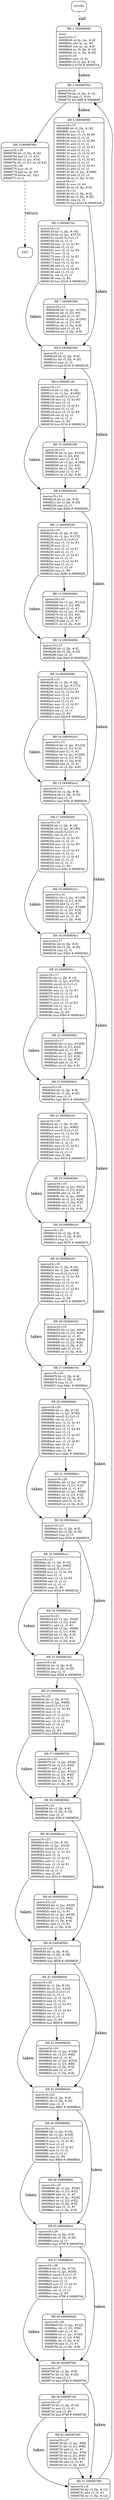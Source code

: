 digraph main{
node [shape=Mrecord, labeljust=l, fontsize=10];
	"0" [label="ENTRY"]
	"0" -> "1" [label="call", style=dashed, weight=2];
	"1" [label="{BB 1 (000080d8) | main:\lsparse16.c:7\l000080d8    str fp, [sp, #-4]!\l000080dc    add fp, sp, #0\l000080e0    sub sp, sp, #20\l000080e4    str r0, [fp, #-16]\l000080e8    str r1, [fp, #-20]\lsparse16.c:9\l000080ec    mov r3, #1\l000080f0    str r3, [fp, #-12]\l000080f4    b 8754    # 00008754\l }"]
	"1" -> "2" [label="taken", weight=3];
	"2" [label="{BB 2 (00008754) | sparse16.c:9\l00008754    ldr r3, [fp, #-12]\l00008758    cmp r3, #101\l0000875c    ble 80f8    # 000080f8\l }"]
	"2" -> "3" [weight=4];
	"2" -> "4" [label="taken", weight=3];
	"3" [label="{BB 3 (00008760) | sparse16.c:29\l00008760    ldr r3, [fp, #-16]\l00008764    and r2, r3, #15\l00008768    ldr r3, [pc, #24]\l0000876c    ldr r3, [r3, r2, lsl #2]\lsparse16.c:30\l00008770    mov r0, r3\l00008774    add sp, fp, #0\l00008778    ldmia sp!, \{fp\}\l0000877c    bx lr\l }"]
	"3" -> "53" [label="return", style=dashed, weight=2];
	"4" [label="{BB 4 (000080f8) | sparse16.c:10\l000080f8    ldr r2, [fp, #-16]\l000080fc    mov r3, r2\l00008100    mov r3, r3, lsl #6\l00008104    add r3, r3, r2\l00008108    mov r3, r3, lsl #6\l0000810c    add r3, r3, r2\l00008110    mov r3, r3, lsl #2\l00008114    add r3, r3, r2\l00008118    mov r3, r3, lsl #2\l0000811c    add r3, r3, r2\l00008120    mov r2, r3, lsl #2\l00008124    add r3, r3, r2\l00008128    mov r2, r3, lsl #2\l0000812c    add r2, r3, r2\l00008130    ldr r3, [pc, #1608]\l00008134    add r3, r2, r3\l00008138    str r3, [fp, #-16]\lsparse16.c:11\l0000813c    mov r3, #0\l00008140    str r3, [fp, #-8]\lsparse16.c:12\l00008144    ldr r2, [fp, #-8]\l00008148    ldr r3, [fp, #-20]\l0000814c    cmp r2, r3\l00008150    bge 81b8    # 000081b8\l }"]
	"4" -> "5" [weight=4];
	"4" -> "6" [label="taken", weight=3];
	"5" [label="{BB 5 (00008154) | sparse16.c:12\l00008154    ldr r1, [fp, #-16]\l00008158    ldr r3, [pc, #1572]\l0000815c    umull r2,r3,r1,r3\l00008160    rsb r2, r3, r1\l00008164    mov r2, r2, lsr #1\l00008168    add r3, r3, r2\l0000816c    mov r2, r3, lsr #5\l00008170    mov r3, r2\l00008174    mov r3, r3, lsl #1\l00008178    add r3, r3, r2\l0000817c    mov r3, r3, lsl #2\l00008180    add r3, r3, r2\l00008184    mov r3, r3, lsl #2\l00008188    add r3, r3, r2\l0000818c    rsb r2, r3, r1\l00008190    cmp r2, #0\l00008194    bne 81b8    # 000081b8\l }"]
	"5" -> "7" [weight=4];
	"5" -> "6" [label="taken", weight=3];
	"6" [label="{BB 6 (000081b8) | sparse16.c:13\l000081b8    ldr r2, [fp, #-8]\l000081bc    ldr r3, [fp, #-20]\l000081c0    cmp r2, r3\l000081c4    bge 8218    # 00008218\l }"]
	"6" -> "8" [weight=4];
	"6" -> "9" [label="taken", weight=3];
	"7" [label="{BB 7 (00008198) | sparse16.c:12\l00008198    ldr r3, [pc, #1512]\l0000819c    ldr r3, [r3, #0]\l000081a0    add r2, r3, #1\l000081a4    ldr r3, [pc, #1500]\l000081a8    str r2, [r3, #0]\l000081ac    ldr r3, [fp, #-8]\l000081b0    add r3, r3, #1\l000081b4    str r3, [fp, #-8]\l }"]
	"7" -> "6" [weight=4];
	"8" [label="{BB 8 (000081c8) | sparse16.c:13\l000081c8    ldr r1, [fp, #-16]\l000081cc    ldr r3, [pc, #1464]\l000081d0    umull r2,r3,r1,r3\l000081d4    mov r2, r3, lsr #5\l000081d8    mov r3, r2\l000081dc    mov r3, r3, lsl #1\l000081e0    add r3, r3, r2\l000081e4    mov r3, r3, lsl #4\l000081e8    rsb r3, r2, r3\l000081ec    rsb r2, r3, r1\l000081f0    cmp r2, #0\l000081f4    bne 8218    # 00008218\l }"]
	"8" -> "10" [weight=4];
	"8" -> "9" [label="taken", weight=3];
	"9" [label="{BB 9 (00008218) | sparse16.c:14\l00008218    ldr r2, [fp, #-8]\l0000821c    ldr r3, [fp, #-20]\l00008220    cmp r2, r3\l00008224    bge 8280    # 00008280\l }"]
	"9" -> "11" [weight=4];
	"9" -> "12" [label="taken", weight=3];
	"10" [label="{BB 10 (000081f8) | sparse16.c:13\l000081f8    ldr r3, [pc, #1416]\l000081fc    ldr r3, [r3, #4]\l00008200    add r2, r3, #1\l00008204    ldr r3, [pc, #1404]\l00008208    str r2, [r3, #4]\l0000820c    ldr r3, [fp, #-8]\l00008210    add r3, r3, #1\l00008214    str r3, [fp, #-8]\l }"]
	"10" -> "9" [weight=4];
	"11" [label="{BB 11 (00008228) | sparse16.c:14\l00008228    ldr r0, [fp, #-16]\l0000822c    ldr r3, [pc, #1372]\l00008230    umull r2,r3,r0,r3\l00008234    mov r1, r3, lsr #3\l00008238    mov r2, r1\l0000823c    mov r2, r2, lsl #1\l00008240    add r2, r2, r1\l00008244    mov r3, r2, lsl #3\l00008248    rsb r3, r2, r3\l0000824c    mov r3, r3, lsl #1\l00008250    add r3, r3, r1\l00008254    rsb r1, r3, r0\l00008258    cmp r1, #0\l0000825c    bne 8280    # 00008280\l }"]
	"11" -> "13" [weight=4];
	"11" -> "12" [label="taken", weight=3];
	"12" [label="{BB 12 (00008280) | sparse16.c:15\l00008280    ldr r2, [fp, #-8]\l00008284    ldr r3, [fp, #-20]\l00008288    cmp r2, r3\l0000828c    bge 82e0    # 000082e0\l }"]
	"12" -> "14" [weight=4];
	"12" -> "15" [label="taken", weight=3];
	"13" [label="{BB 13 (00008260) | sparse16.c:14\l00008260    ldr r3, [pc, #1312]\l00008264    ldr r3, [r3, #8]\l00008268    add r2, r3, #1\l0000826c    ldr r3, [pc, #1300]\l00008270    str r2, [r3, #8]\l00008274    ldr r3, [fp, #-8]\l00008278    add r3, r3, #1\l0000827c    str r3, [fp, #-8]\l }"]
	"13" -> "12" [weight=4];
	"14" [label="{BB 14 (00008290) | sparse16.c:15\l00008290    ldr r1, [fp, #-16]\l00008294    ldr r3, [pc, #1272]\l00008298    umull r2,r3,r1,r3\l0000829c    mov r2, r3, lsr #5\l000082a0    mov r3, r2\l000082a4    mov r3, r3, lsl #2\l000082a8    add r3, r3, r2\l000082ac    mov r3, r3, lsl #3\l000082b0    add r3, r3, r2\l000082b4    rsb r2, r3, r1\l000082b8    cmp r2, #0\l000082bc    bne 82e0    # 000082e0\l }"]
	"14" -> "16" [weight=4];
	"14" -> "15" [label="taken", weight=3];
	"15" [label="{BB 15 (000082e0) | sparse16.c:16\l000082e0    ldr r2, [fp, #-8]\l000082e4    ldr r3, [fp, #-20]\l000082e8    cmp r2, r3\l000082ec    bge 834c    # 0000834c\l }"]
	"15" -> "17" [weight=4];
	"15" -> "18" [label="taken", weight=3];
	"16" [label="{BB 16 (000082c0) | sparse16.c:15\l000082c0    ldr r3, [pc, #1216]\l000082c4    ldr r3, [r3, #12]\l000082c8    add r2, r3, #1\l000082cc    ldr r3, [pc, #1204]\l000082d0    str r2, [r3, #12]\l000082d4    ldr r3, [fp, #-8]\l000082d8    add r3, r3, #1\l000082dc    str r3, [fp, #-8]\l }"]
	"16" -> "15" [weight=4];
	"17" [label="{BB 17 (000082f0) | sparse16.c:16\l000082f0    ldr r1, [fp, #-16]\l000082f4    ldr r3, [pc, #1180]\l000082f8    umull r2,r3,r1,r3\l000082fc    rsb r2, r3, r1\l00008300    mov r2, r2, lsr #1\l00008304    add r3, r3, r2\l00008308    mov r2, r3, lsr #5\l0000830c    mov r3, r2\l00008310    mov r3, r3, lsl #3\l00008314    add r3, r3, r2\l00008318    mov r3, r3, lsl #2\l0000831c    add r3, r3, r2\l00008320    rsb r2, r3, r1\l00008324    cmp r2, #0\l00008328    bne 834c    # 0000834c\l }"]
	"17" -> "19" [weight=4];
	"17" -> "18" [label="taken", weight=3];
	"18" [label="{BB 18 (0000834c) | sparse16.c:17\l0000834c    ldr r2, [fp, #-8]\l00008350    ldr r3, [fp, #-20]\l00008354    cmp r2, r3\l00008358    bge 83b0    # 000083b0\l }"]
	"18" -> "20" [weight=4];
	"18" -> "21" [label="taken", weight=3];
	"19" [label="{BB 19 (0000832c) | sparse16.c:16\l0000832c    ldr r3, [pc, #1108]\l00008330    ldr r3, [r3, #16]\l00008334    add r2, r3, #1\l00008338    ldr r3, [pc, #1096]\l0000833c    str r2, [r3, #16]\l00008340    ldr r3, [fp, #-8]\l00008344    add r3, r3, #1\l00008348    str r3, [fp, #-8]\l }"]
	"19" -> "18" [weight=4];
	"20" [label="{BB 20 (0000835c) | sparse16.c:17\l0000835c    ldr r1, [fp, #-16]\l00008360    ldr r3, [pc, #1076]\l00008364    umull r2,r3,r1,r3\l00008368    rsb r2, r3, r1\l0000836c    mov r2, r2, lsr #1\l00008370    add r3, r3, r2\l00008374    mov r2, r3, lsr #4\l00008378    mov r3, r2\l0000837c    mov r3, r3, lsl #5\l00008380    rsb r3, r2, r3\l00008384    rsb r2, r3, r1\l00008388    cmp r2, #0\l0000838c    bne 83b0    # 000083b0\l }"]
	"20" -> "22" [weight=4];
	"20" -> "21" [label="taken", weight=3];
	"21" [label="{BB 21 (000083b0) | sparse16.c:18\l000083b0    ldr r2, [fp, #-8]\l000083b4    ldr r3, [fp, #-20]\l000083b8    cmp r2, r3\l000083bc    bge 8410    # 00008410\l }"]
	"21" -> "23" [weight=4];
	"21" -> "24" [label="taken", weight=3];
	"22" [label="{BB 22 (00008390) | sparse16.c:17\l00008390    ldr r3, [pc, #1008]\l00008394    ldr r3, [r3, #20]\l00008398    add r2, r3, #1\l0000839c    ldr r3, [pc, #996]\l000083a0    str r2, [r3, #20]\l000083a4    ldr r3, [fp, #-8]\l000083a8    add r3, r3, #1\l000083ac    str r3, [fp, #-8]\l }"]
	"22" -> "21" [weight=4];
	"23" [label="{BB 23 (000083c0) | sparse16.c:18\l000083c0    ldr r1, [fp, #-16]\l000083c4    ldr r3, [pc, #980]\l000083c8    umull r2,r3,r1,r3\l000083cc    mov r2, r3, lsr #4\l000083d0    mov r3, r2\l000083d4    mov r3, r3, lsl #3\l000083d8    rsb r3, r2, r3\l000083dc    mov r3, r3, lsl #2\l000083e0    add r3, r3, r2\l000083e4    rsb r2, r3, r1\l000083e8    cmp r2, #0\l000083ec    bne 8410    # 00008410\l }"]
	"23" -> "25" [weight=4];
	"23" -> "24" [label="taken", weight=3];
	"24" [label="{BB 24 (00008410) | sparse16.c:19\l00008410    ldr r2, [fp, #-8]\l00008414    ldr r3, [fp, #-20]\l00008418    cmp r2, r3\l0000841c    bge 8470    # 00008470\l }"]
	"24" -> "26" [weight=4];
	"24" -> "27" [label="taken", weight=3];
	"25" [label="{BB 25 (000083f0) | sparse16.c:18\l000083f0    ldr r3, [pc, #912]\l000083f4    ldr r3, [r3, #24]\l000083f8    add r2, r3, #1\l000083fc    ldr r3, [pc, #900]\l00008400    str r2, [r3, #24]\l00008404    ldr r3, [fp, #-8]\l00008408    add r3, r3, #1\l0000840c    str r3, [fp, #-8]\l }"]
	"25" -> "24" [weight=4];
	"26" [label="{BB 26 (00008420) | sparse16.c:19\l00008420    ldr r1, [fp, #-16]\l00008424    ldr r3, [pc, #888]\l00008428    umull r2,r3,r1,r3\l0000842c    mov r2, r3, lsr #4\l00008430    mov r3, r2\l00008434    mov r3, r3, lsl #1\l00008438    add r3, r3, r2\l0000843c    mov r3, r3, lsl #3\l00008440    rsb r3, r2, r3\l00008444    rsb r2, r3, r1\l00008448    cmp r2, #0\l0000844c    bne 8470    # 00008470\l }"]
	"26" -> "28" [weight=4];
	"26" -> "27" [label="taken", weight=3];
	"27" [label="{BB 27 (00008470) | sparse16.c:20\l00008470    ldr r2, [fp, #-8]\l00008474    ldr r3, [fp, #-20]\l00008478    cmp r2, r3\l0000847c    bge 84dc    # 000084dc\l }"]
	"27" -> "29" [weight=4];
	"27" -> "30" [label="taken", weight=3];
	"28" [label="{BB 28 (00008450) | sparse16.c:19\l00008450    ldr r3, [pc, #816]\l00008454    ldr r3, [r3, #28]\l00008458    add r2, r3, #1\l0000845c    ldr r3, [pc, #804]\l00008460    str r2, [r3, #28]\l00008464    ldr r3, [fp, #-8]\l00008468    add r3, r3, #1\l0000846c    str r3, [fp, #-8]\l }"]
	"28" -> "27" [weight=4];
	"29" [label="{BB 29 (00008480) | sparse16.c:20\l00008480    ldr r1, [fp, #-16]\l00008484    ldr r3, [pc, #796]\l00008488    umull r2,r3,r1,r3\l0000848c    rsb r2, r3, r1\l00008490    mov r2, r2, lsr #1\l00008494    add r3, r3, r2\l00008498    mov r2, r3, lsr #4\l0000849c    mov r3, r2\l000084a0    mov r3, r3, lsl #3\l000084a4    add r3, r3, r2\l000084a8    mov r3, r3, lsl #1\l000084ac    add r3, r3, r2\l000084b0    rsb r2, r3, r1\l000084b4    cmp r2, #0\l000084b8    bne 84dc    # 000084dc\l }"]
	"29" -> "31" [weight=4];
	"29" -> "30" [label="taken", weight=3];
	"30" [label="{BB 30 (000084dc) | sparse16.c:21\l000084dc    ldr r2, [fp, #-8]\l000084e0    ldr r3, [fp, #-20]\l000084e4    cmp r2, r3\l000084e8    bge 8534    # 00008534\l }"]
	"30" -> "32" [weight=4];
	"30" -> "33" [label="taken", weight=3];
	"31" [label="{BB 31 (000084bc) | sparse16.c:20\l000084bc    ldr r3, [pc, #708]\l000084c0    ldr r3, [r3, #32]\l000084c4    add r2, r3, #1\l000084c8    ldr r3, [pc, #696]\l000084cc    str r2, [r3, #32]\l000084d0    ldr r3, [fp, #-8]\l000084d4    add r3, r3, #1\l000084d8    str r3, [fp, #-8]\l }"]
	"31" -> "30" [weight=4];
	"32" [label="{BB 32 (000084ec) | sparse16.c:21\l000084ec    ldr r1, [fp, #-16]\l000084f0    ldr r3, [pc, #692]\l000084f4    umull r2,r3,r1,r3\l000084f8    mov r2, r3, lsr #4\l000084fc    mov r3, r2\l00008500    mov r3, r3, lsl #4\l00008504    add r3, r3, r2\l00008508    rsb r2, r3, r1\l0000850c    cmp r2, #0\l00008510    bne 8534    # 00008534\l }"]
	"32" -> "34" [weight=4];
	"32" -> "33" [label="taken", weight=3];
	"33" [label="{BB 33 (00008534) | sparse16.c:22\l00008534    ldr r2, [fp, #-8]\l00008538    ldr r3, [fp, #-20]\l0000853c    cmp r2, r3\l00008540    bge 8594    # 00008594\l }"]
	"33" -> "35" [weight=4];
	"33" -> "36" [label="taken", weight=3];
	"34" [label="{BB 34 (00008514) | sparse16.c:21\l00008514    ldr r3, [pc, #620]\l00008518    ldr r3, [r3, #36]\l0000851c    add r2, r3, #1\l00008520    ldr r3, [pc, #608]\l00008524    str r2, [r3, #36]\l00008528    ldr r3, [fp, #-8]\l0000852c    add r3, r3, #1\l00008530    str r3, [fp, #-8]\l }"]
	"34" -> "33" [weight=4];
	"35" [label="{BB 35 (00008544) | sparse16.c:22\l00008544    ldr r1, [fp, #-16]\l00008548    ldr r3, [pc, #608]\l0000854c    umull r2,r3,r1,r3\l00008550    mov r2, r3, lsr #2\l00008554    mov r3, r2\l00008558    mov r3, r3, lsl #1\l0000855c    add r3, r3, r2\l00008560    mov r3, r3, lsl #2\l00008564    add r3, r3, r2\l00008568    rsb r2, r3, r1\l0000856c    cmp r2, #0\l00008570    bne 8594    # 00008594\l }"]
	"35" -> "37" [weight=4];
	"35" -> "36" [label="taken", weight=3];
	"36" [label="{BB 36 (00008594) | sparse16.c:23\l00008594    ldr r2, [fp, #-8]\l00008598    ldr r3, [fp, #-20]\l0000859c    cmp r2, r3\l000085a0    bge 85f4    # 000085f4\l }"]
	"36" -> "38" [weight=4];
	"36" -> "39" [label="taken", weight=3];
	"37" [label="{BB 37 (00008574) | sparse16.c:22\l00008574    ldr r3, [pc, #524]\l00008578    ldr r3, [r3, #40]\l0000857c    add r2, r3, #1\l00008580    ldr r3, [pc, #512]\l00008584    str r2, [r3, #40]\l00008588    ldr r3, [fp, #-8]\l0000858c    add r3, r3, #1\l00008590    str r3, [fp, #-8]\l }"]
	"37" -> "36" [weight=4];
	"38" [label="{BB 38 (000085a4) | sparse16.c:23\l000085a4    ldr r1, [fp, #-16]\l000085a8    ldr r3, [pc, #516]\l000085ac    umull r2,r3,r1,r3\l000085b0    mov r2, r3, lsr #3\l000085b4    mov r3, r2\l000085b8    mov r3, r3, lsl #2\l000085bc    add r3, r3, r2\l000085c0    mov r3, r3, lsl #1\l000085c4    add r3, r3, r2\l000085c8    rsb r2, r3, r1\l000085cc    cmp r2, #0\l000085d0    bne 85f4    # 000085f4\l }"]
	"38" -> "40" [weight=4];
	"38" -> "39" [label="taken", weight=3];
	"39" [label="{BB 39 (000085f4) | sparse16.c:24\l000085f4    ldr r2, [fp, #-8]\l000085f8    ldr r3, [fp, #-20]\l000085fc    cmp r2, r3\l00008600    bge 8658    # 00008658\l }"]
	"39" -> "41" [weight=4];
	"39" -> "42" [label="taken", weight=3];
	"40" [label="{BB 40 (000085d4) | sparse16.c:23\l000085d4    ldr r3, [pc, #428]\l000085d8    ldr r3, [r3, #44]\l000085dc    add r2, r3, #1\l000085e0    ldr r3, [pc, #416]\l000085e4    str r2, [r3, #44]\l000085e8    ldr r3, [fp, #-8]\l000085ec    add r3, r3, #1\l000085f0    str r3, [fp, #-8]\l }"]
	"40" -> "39" [weight=4];
	"41" [label="{BB 41 (00008604) | sparse16.c:24\l00008604    ldr r1, [fp, #-16]\l00008608    ldr r3, [pc, #424]\l0000860c    umull r2,r3,r1,r3\l00008610    rsb r2, r3, r1\l00008614    mov r2, r2, lsr #1\l00008618    add r3, r3, r2\l0000861c    mov r2, r3, lsr #2\l00008620    mov r3, r2\l00008624    mov r3, r3, lsl #3\l00008628    rsb r3, r2, r3\l0000862c    rsb r2, r3, r1\l00008630    cmp r2, #0\l00008634    bne 8658    # 00008658\l }"]
	"41" -> "43" [weight=4];
	"41" -> "42" [label="taken", weight=3];
	"42" [label="{BB 42 (00008658) | sparse16.c:25\l00008658    ldr r2, [fp, #-8]\l0000865c    ldr r3, [fp, #-20]\l00008660    cmp r2, r3\l00008664    bge 86b0    # 000086b0\l }"]
	"42" -> "44" [weight=4];
	"42" -> "45" [label="taken", weight=3];
	"43" [label="{BB 43 (00008638) | sparse16.c:24\l00008638    ldr r3, [pc, #328]\l0000863c    ldr r3, [r3, #48]\l00008640    add r2, r3, #1\l00008644    ldr r3, [pc, #316]\l00008648    str r2, [r3, #48]\l0000864c    ldr r3, [fp, #-8]\l00008650    add r3, r3, #1\l00008654    str r3, [fp, #-8]\l }"]
	"43" -> "42" [weight=4];
	"44" [label="{BB 44 (00008668) | sparse16.c:25\l00008668    ldr r1, [fp, #-16]\l0000866c    ldr r3, [pc, #328]\l00008670    umull r2,r3,r1,r3\l00008674    mov r2, r3, lsr #2\l00008678    mov r3, r2\l0000867c    mov r3, r3, lsl #2\l00008680    add r3, r3, r2\l00008684    rsb r2, r3, r1\l00008688    cmp r2, #0\l0000868c    bne 86b0    # 000086b0\l }"]
	"44" -> "46" [weight=4];
	"44" -> "45" [label="taken", weight=3];
	"45" [label="{BB 45 (000086b0) | sparse16.c:26\l000086b0    ldr r2, [fp, #-8]\l000086b4    ldr r3, [fp, #-20]\l000086b8    cmp r2, r3\l000086bc    bge 8708    # 00008708\l }"]
	"45" -> "47" [weight=4];
	"45" -> "48" [label="taken", weight=3];
	"46" [label="{BB 46 (00008690) | sparse16.c:25\l00008690    ldr r3, [pc, #240]\l00008694    ldr r3, [r3, #52]\l00008698    add r2, r3, #1\l0000869c    ldr r3, [pc, #228]\l000086a0    str r2, [r3, #52]\l000086a4    ldr r3, [fp, #-8]\l000086a8    add r3, r3, #1\l000086ac    str r3, [fp, #-8]\l }"]
	"46" -> "45" [weight=4];
	"47" [label="{BB 47 (000086c0) | sparse16.c:26\l000086c0    ldr r1, [fp, #-16]\l000086c4    ldr r3, [pc, #244]\l000086c8    umull r2,r3,r1,r3\l000086cc    mov r2, r3, lsr #1\l000086d0    mov r3, r2\l000086d4    mov r3, r3, lsl #1\l000086d8    add r3, r3, r2\l000086dc    rsb r2, r3, r1\l000086e0    cmp r2, #0\l000086e4    bne 8708    # 00008708\l }"]
	"47" -> "49" [weight=4];
	"47" -> "48" [label="taken", weight=3];
	"48" [label="{BB 48 (00008708) | sparse16.c:27\l00008708    ldr r2, [fp, #-8]\l0000870c    ldr r3, [fp, #-20]\l00008710    cmp r2, r3\l00008714    bge 8748    # 00008748\l }"]
	"48" -> "50" [weight=4];
	"48" -> "51" [label="taken", weight=3];
	"49" [label="{BB 49 (000086e8) | sparse16.c:26\l000086e8    ldr r3, [pc, #152]\l000086ec    ldr r3, [r3, #56]\l000086f0    add r2, r3, #1\l000086f4    ldr r3, [pc, #140]\l000086f8    str r2, [r3, #56]\l000086fc    ldr r3, [fp, #-8]\l00008700    add r3, r3, #1\l00008704    str r3, [fp, #-8]\l }"]
	"49" -> "48" [weight=4];
	"50" [label="{BB 50 (00008718) | sparse16.c:27\l00008718    ldr r3, [fp, #-16]\l0000871c    and r3, r3, #1\l00008720    cmp r3, #0\l00008724    bne 8748    # 00008748\l }"]
	"50" -> "52" [weight=4];
	"50" -> "51" [label="taken", weight=3];
	"51" [label="{BB 51 (00008748) | sparse16.c:9\l00008748    ldr r3, [fp, #-12]\l0000874c    add r3, r3, #1\l00008750    str r3, [fp, #-12]\l }"]
	"51" -> "2" [weight=4];
	"52" [label="{BB 52 (00008728) | sparse16.c:27\l00008728    ldr r3, [pc, #88]\l0000872c    ldr r3, [r3, #60]\l00008730    add r2, r3, #1\l00008734    ldr r3, [pc, #76]\l00008738    str r2, [r3, #60]\l0000873c    ldr r3, [fp, #-8]\l00008740    add r3, r3, #1\l00008744    str r3, [fp, #-8]\l }"]
	"52" -> "51" [weight=4];
	"53" [label="EXIT"]
}
